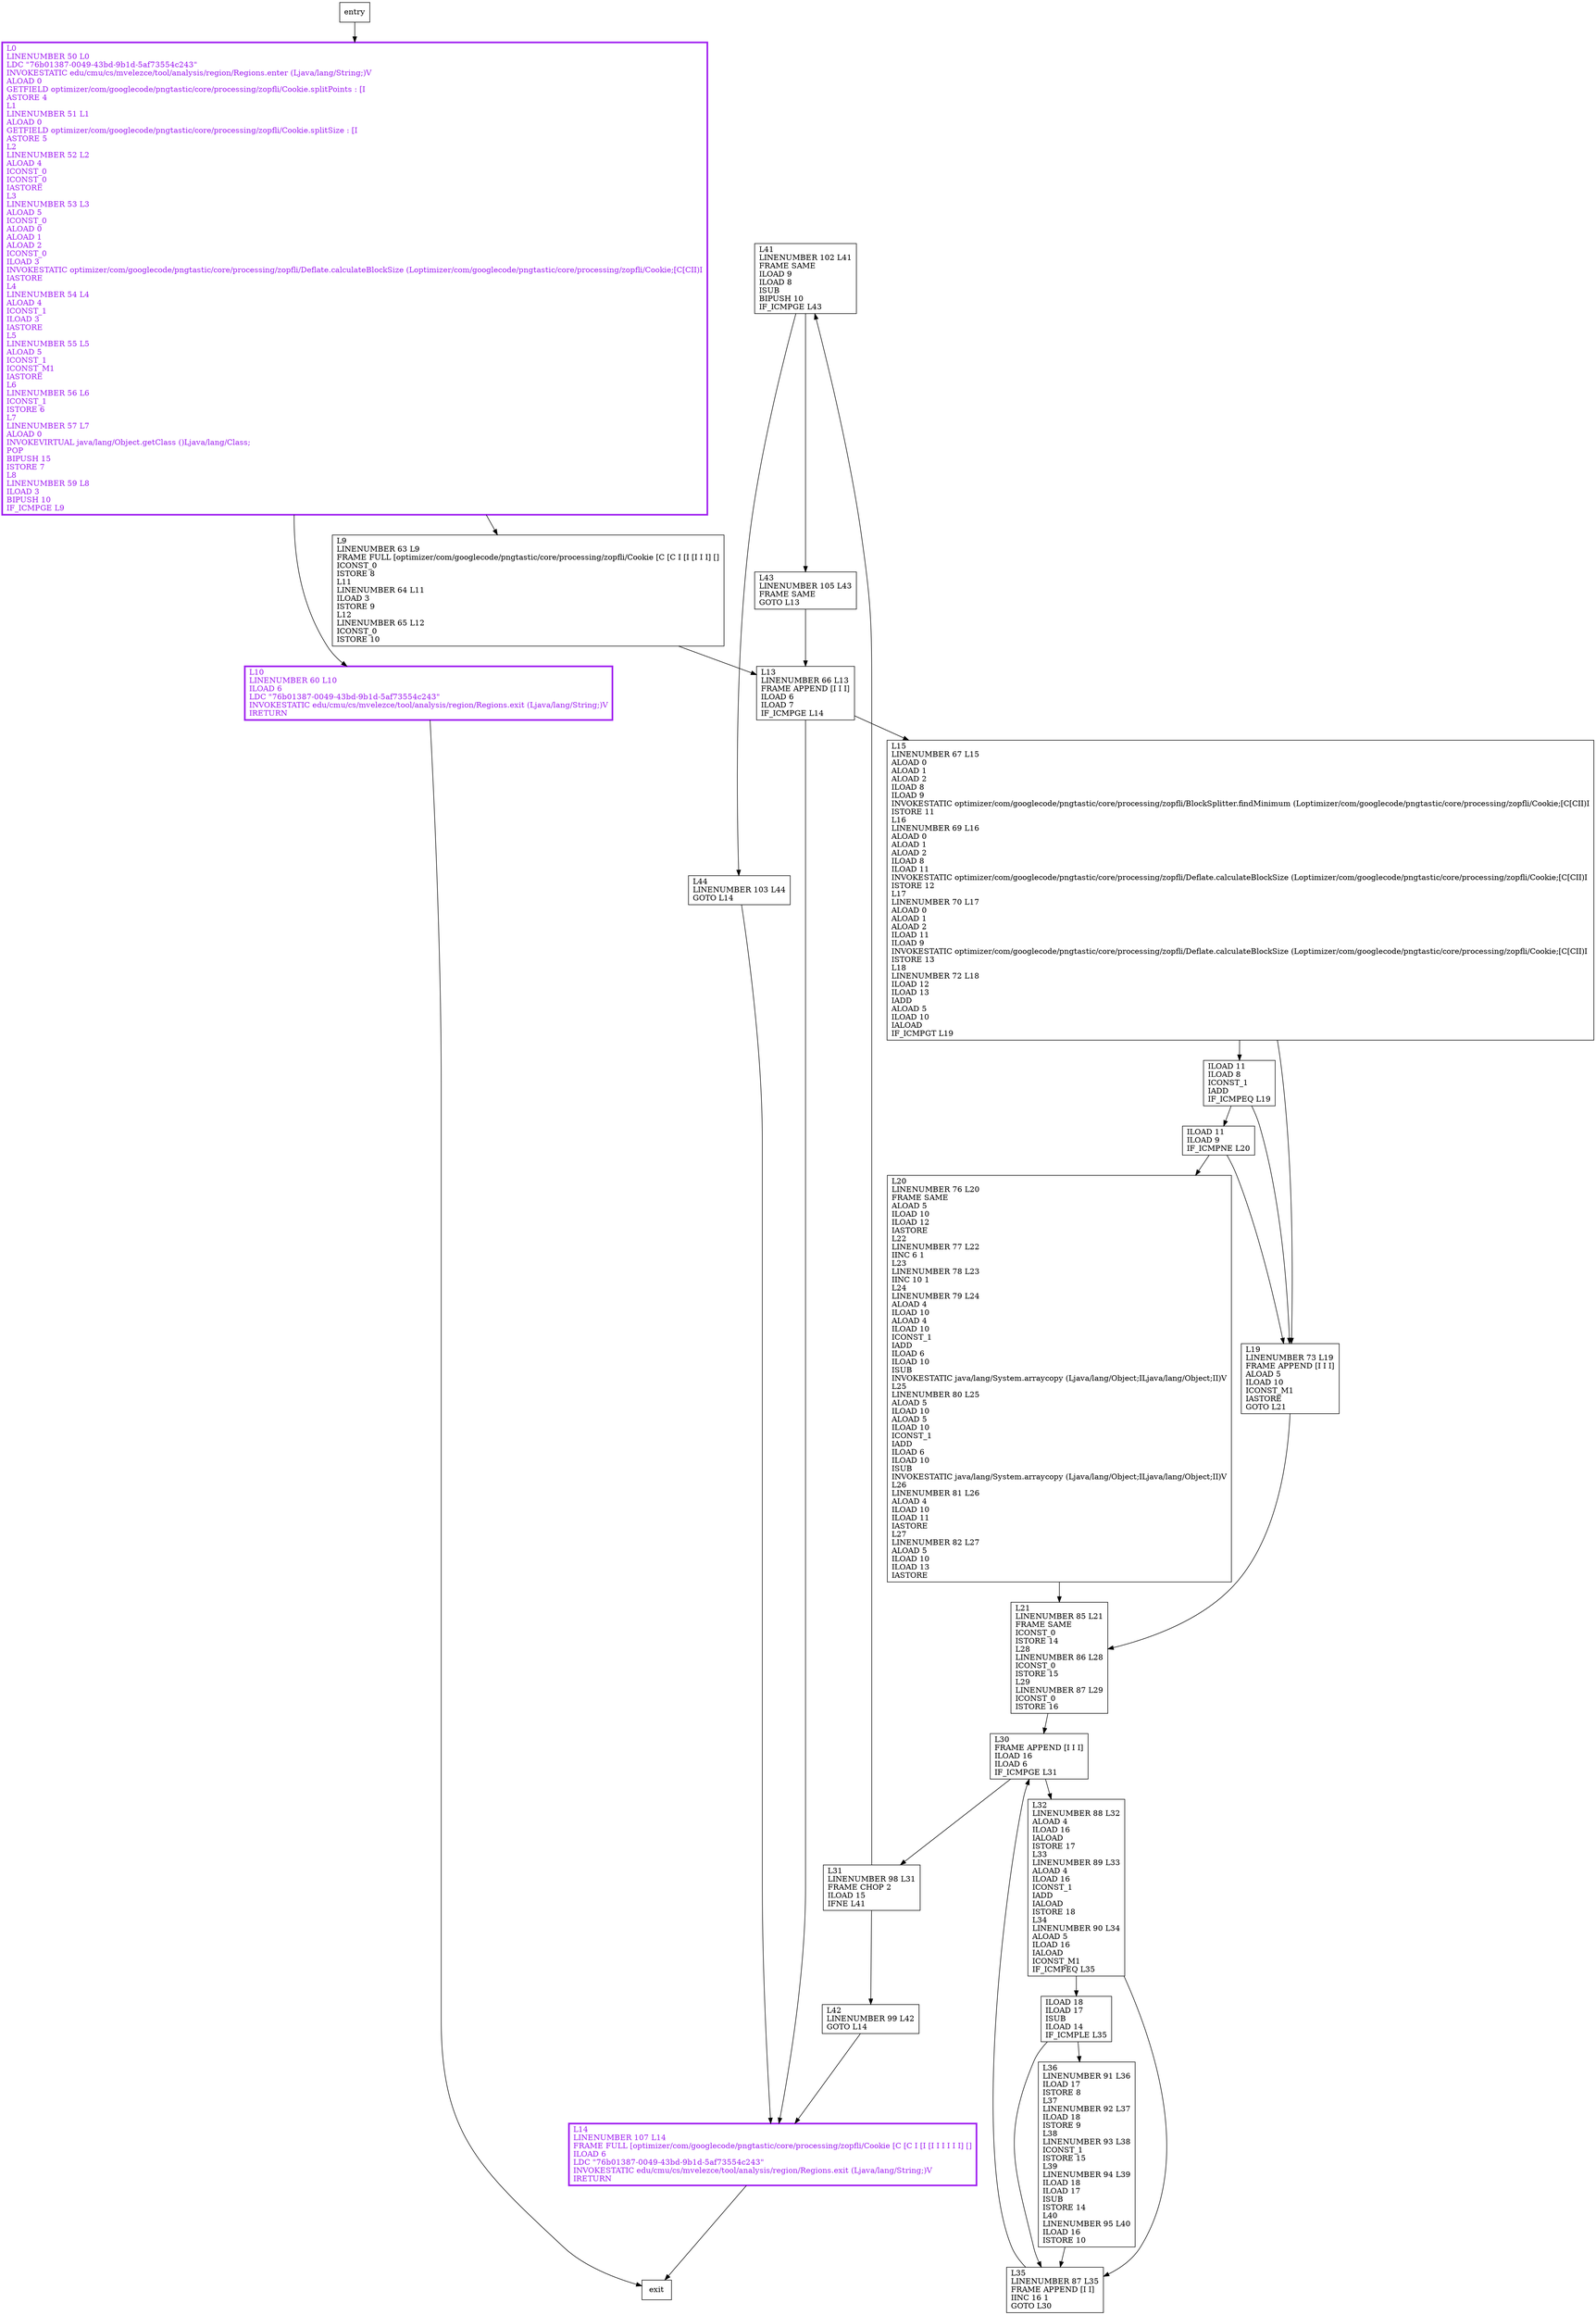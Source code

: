 digraph splitLz {
node [shape=record];
2030138610 [label="L10\lLINENUMBER 60 L10\lILOAD 6\lLDC \"76b01387-0049-43bd-9b1d-5af73554c243\"\lINVOKESTATIC edu/cmu/cs/mvelezce/tool/analysis/region/Regions.exit (Ljava/lang/String;)V\lIRETURN\l"];
463381475 [label="L31\lLINENUMBER 98 L31\lFRAME CHOP 2\lILOAD 15\lIFNE L41\l"];
1160652496 [label="L0\lLINENUMBER 50 L0\lLDC \"76b01387-0049-43bd-9b1d-5af73554c243\"\lINVOKESTATIC edu/cmu/cs/mvelezce/tool/analysis/region/Regions.enter (Ljava/lang/String;)V\lALOAD 0\lGETFIELD optimizer/com/googlecode/pngtastic/core/processing/zopfli/Cookie.splitPoints : [I\lASTORE 4\lL1\lLINENUMBER 51 L1\lALOAD 0\lGETFIELD optimizer/com/googlecode/pngtastic/core/processing/zopfli/Cookie.splitSize : [I\lASTORE 5\lL2\lLINENUMBER 52 L2\lALOAD 4\lICONST_0\lICONST_0\lIASTORE\lL3\lLINENUMBER 53 L3\lALOAD 5\lICONST_0\lALOAD 0\lALOAD 1\lALOAD 2\lICONST_0\lILOAD 3\lINVOKESTATIC optimizer/com/googlecode/pngtastic/core/processing/zopfli/Deflate.calculateBlockSize (Loptimizer/com/googlecode/pngtastic/core/processing/zopfli/Cookie;[C[CII)I\lIASTORE\lL4\lLINENUMBER 54 L4\lALOAD 4\lICONST_1\lILOAD 3\lIASTORE\lL5\lLINENUMBER 55 L5\lALOAD 5\lICONST_1\lICONST_M1\lIASTORE\lL6\lLINENUMBER 56 L6\lICONST_1\lISTORE 6\lL7\lLINENUMBER 57 L7\lALOAD 0\lINVOKEVIRTUAL java/lang/Object.getClass ()Ljava/lang/Class;\lPOP\lBIPUSH 15\lISTORE 7\lL8\lLINENUMBER 59 L8\lILOAD 3\lBIPUSH 10\lIF_ICMPGE L9\l"];
1038820134 [label="L43\lLINENUMBER 105 L43\lFRAME SAME\lGOTO L13\l"];
178401052 [label="L32\lLINENUMBER 88 L32\lALOAD 4\lILOAD 16\lIALOAD\lISTORE 17\lL33\lLINENUMBER 89 L33\lALOAD 4\lILOAD 16\lICONST_1\lIADD\lIALOAD\lISTORE 18\lL34\lLINENUMBER 90 L34\lALOAD 5\lILOAD 16\lIALOAD\lICONST_M1\lIF_ICMPEQ L35\l"];
720770771 [label="L41\lLINENUMBER 102 L41\lFRAME SAME\lILOAD 9\lILOAD 8\lISUB\lBIPUSH 10\lIF_ICMPGE L43\l"];
1752856108 [label="L19\lLINENUMBER 73 L19\lFRAME APPEND [I I I]\lALOAD 5\lILOAD 10\lICONST_M1\lIASTORE\lGOTO L21\l"];
1109752797 [label="L14\lLINENUMBER 107 L14\lFRAME FULL [optimizer/com/googlecode/pngtastic/core/processing/zopfli/Cookie [C [C I [I [I I I I I I] []\lILOAD 6\lLDC \"76b01387-0049-43bd-9b1d-5af73554c243\"\lINVOKESTATIC edu/cmu/cs/mvelezce/tool/analysis/region/Regions.exit (Ljava/lang/String;)V\lIRETURN\l"];
1658020779 [label="L44\lLINENUMBER 103 L44\lGOTO L14\l"];
1933328958 [label="ILOAD 11\lILOAD 9\lIF_ICMPNE L20\l"];
1441243996 [label="L35\lLINENUMBER 87 L35\lFRAME APPEND [I I]\lIINC 16 1\lGOTO L30\l"];
1495445111 [label="L36\lLINENUMBER 91 L36\lILOAD 17\lISTORE 8\lL37\lLINENUMBER 92 L37\lILOAD 18\lISTORE 9\lL38\lLINENUMBER 93 L38\lICONST_1\lISTORE 15\lL39\lLINENUMBER 94 L39\lILOAD 18\lILOAD 17\lISUB\lISTORE 14\lL40\lLINENUMBER 95 L40\lILOAD 16\lISTORE 10\l"];
1185618138 [label="L9\lLINENUMBER 63 L9\lFRAME FULL [optimizer/com/googlecode/pngtastic/core/processing/zopfli/Cookie [C [C I [I [I I I] []\lICONST_0\lISTORE 8\lL11\lLINENUMBER 64 L11\lILOAD 3\lISTORE 9\lL12\lLINENUMBER 65 L12\lICONST_0\lISTORE 10\l"];
1888639813 [label="L21\lLINENUMBER 85 L21\lFRAME SAME\lICONST_0\lISTORE 14\lL28\lLINENUMBER 86 L28\lICONST_0\lISTORE 15\lL29\lLINENUMBER 87 L29\lICONST_0\lISTORE 16\l"];
1911978617 [label="L42\lLINENUMBER 99 L42\lGOTO L14\l"];
1988746735 [label="L15\lLINENUMBER 67 L15\lALOAD 0\lALOAD 1\lALOAD 2\lILOAD 8\lILOAD 9\lINVOKESTATIC optimizer/com/googlecode/pngtastic/core/processing/zopfli/BlockSplitter.findMinimum (Loptimizer/com/googlecode/pngtastic/core/processing/zopfli/Cookie;[C[CII)I\lISTORE 11\lL16\lLINENUMBER 69 L16\lALOAD 0\lALOAD 1\lALOAD 2\lILOAD 8\lILOAD 11\lINVOKESTATIC optimizer/com/googlecode/pngtastic/core/processing/zopfli/Deflate.calculateBlockSize (Loptimizer/com/googlecode/pngtastic/core/processing/zopfli/Cookie;[C[CII)I\lISTORE 12\lL17\lLINENUMBER 70 L17\lALOAD 0\lALOAD 1\lALOAD 2\lILOAD 11\lILOAD 9\lINVOKESTATIC optimizer/com/googlecode/pngtastic/core/processing/zopfli/Deflate.calculateBlockSize (Loptimizer/com/googlecode/pngtastic/core/processing/zopfli/Cookie;[C[CII)I\lISTORE 13\lL18\lLINENUMBER 72 L18\lILOAD 12\lILOAD 13\lIADD\lALOAD 5\lILOAD 10\lIALOAD\lIF_ICMPGT L19\l"];
1264754451 [label="L20\lLINENUMBER 76 L20\lFRAME SAME\lALOAD 5\lILOAD 10\lILOAD 12\lIASTORE\lL22\lLINENUMBER 77 L22\lIINC 6 1\lL23\lLINENUMBER 78 L23\lIINC 10 1\lL24\lLINENUMBER 79 L24\lALOAD 4\lILOAD 10\lALOAD 4\lILOAD 10\lICONST_1\lIADD\lILOAD 6\lILOAD 10\lISUB\lINVOKESTATIC java/lang/System.arraycopy (Ljava/lang/Object;ILjava/lang/Object;II)V\lL25\lLINENUMBER 80 L25\lALOAD 5\lILOAD 10\lALOAD 5\lILOAD 10\lICONST_1\lIADD\lILOAD 6\lILOAD 10\lISUB\lINVOKESTATIC java/lang/System.arraycopy (Ljava/lang/Object;ILjava/lang/Object;II)V\lL26\lLINENUMBER 81 L26\lALOAD 4\lILOAD 10\lILOAD 11\lIASTORE\lL27\lLINENUMBER 82 L27\lALOAD 5\lILOAD 10\lILOAD 13\lIASTORE\l"];
1113829504 [label="L30\lFRAME APPEND [I I I]\lILOAD 16\lILOAD 6\lIF_ICMPGE L31\l"];
936219350 [label="ILOAD 18\lILOAD 17\lISUB\lILOAD 14\lIF_ICMPLE L35\l"];
2022285740 [label="L13\lLINENUMBER 66 L13\lFRAME APPEND [I I I]\lILOAD 6\lILOAD 7\lIF_ICMPGE L14\l"];
439232821 [label="ILOAD 11\lILOAD 8\lICONST_1\lIADD\lIF_ICMPEQ L19\l"];
entry;
exit;
2030138610 -> exit;
463381475 -> 1911978617;
463381475 -> 720770771;
1160652496 -> 1185618138;
1160652496 -> 2030138610;
1038820134 -> 2022285740;
178401052 -> 936219350;
178401052 -> 1441243996;
720770771 -> 1038820134;
720770771 -> 1658020779;
1752856108 -> 1888639813;
1109752797 -> exit;
1658020779 -> 1109752797;
1933328958 -> 1264754451;
1933328958 -> 1752856108;
1441243996 -> 1113829504;
1495445111 -> 1441243996;
1185618138 -> 2022285740;
entry -> 1160652496;
1888639813 -> 1113829504;
1911978617 -> 1109752797;
1988746735 -> 1752856108;
1988746735 -> 439232821;
1264754451 -> 1888639813;
1113829504 -> 463381475;
1113829504 -> 178401052;
936219350 -> 1441243996;
936219350 -> 1495445111;
2022285740 -> 1988746735;
2022285740 -> 1109752797;
439232821 -> 1752856108;
439232821 -> 1933328958;
2030138610[fontcolor="purple", penwidth=3, color="purple"];
1160652496[fontcolor="purple", penwidth=3, color="purple"];
1109752797[fontcolor="purple", penwidth=3, color="purple"];
}
